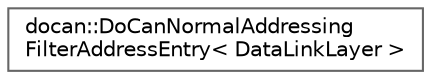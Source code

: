 digraph "Graphical Class Hierarchy"
{
 // LATEX_PDF_SIZE
  bgcolor="transparent";
  edge [fontname=Helvetica,fontsize=10,labelfontname=Helvetica,labelfontsize=10];
  node [fontname=Helvetica,fontsize=10,shape=box,height=0.2,width=0.4];
  rankdir="LR";
  Node0 [id="Node000000",label="docan::DoCanNormalAddressing\lFilterAddressEntry\< DataLinkLayer \>",height=0.2,width=0.4,color="grey40", fillcolor="white", style="filled",URL="$d7/d8d/structdocan_1_1DoCanNormalAddressingFilterAddressEntry.html",tooltip=" "];
}
